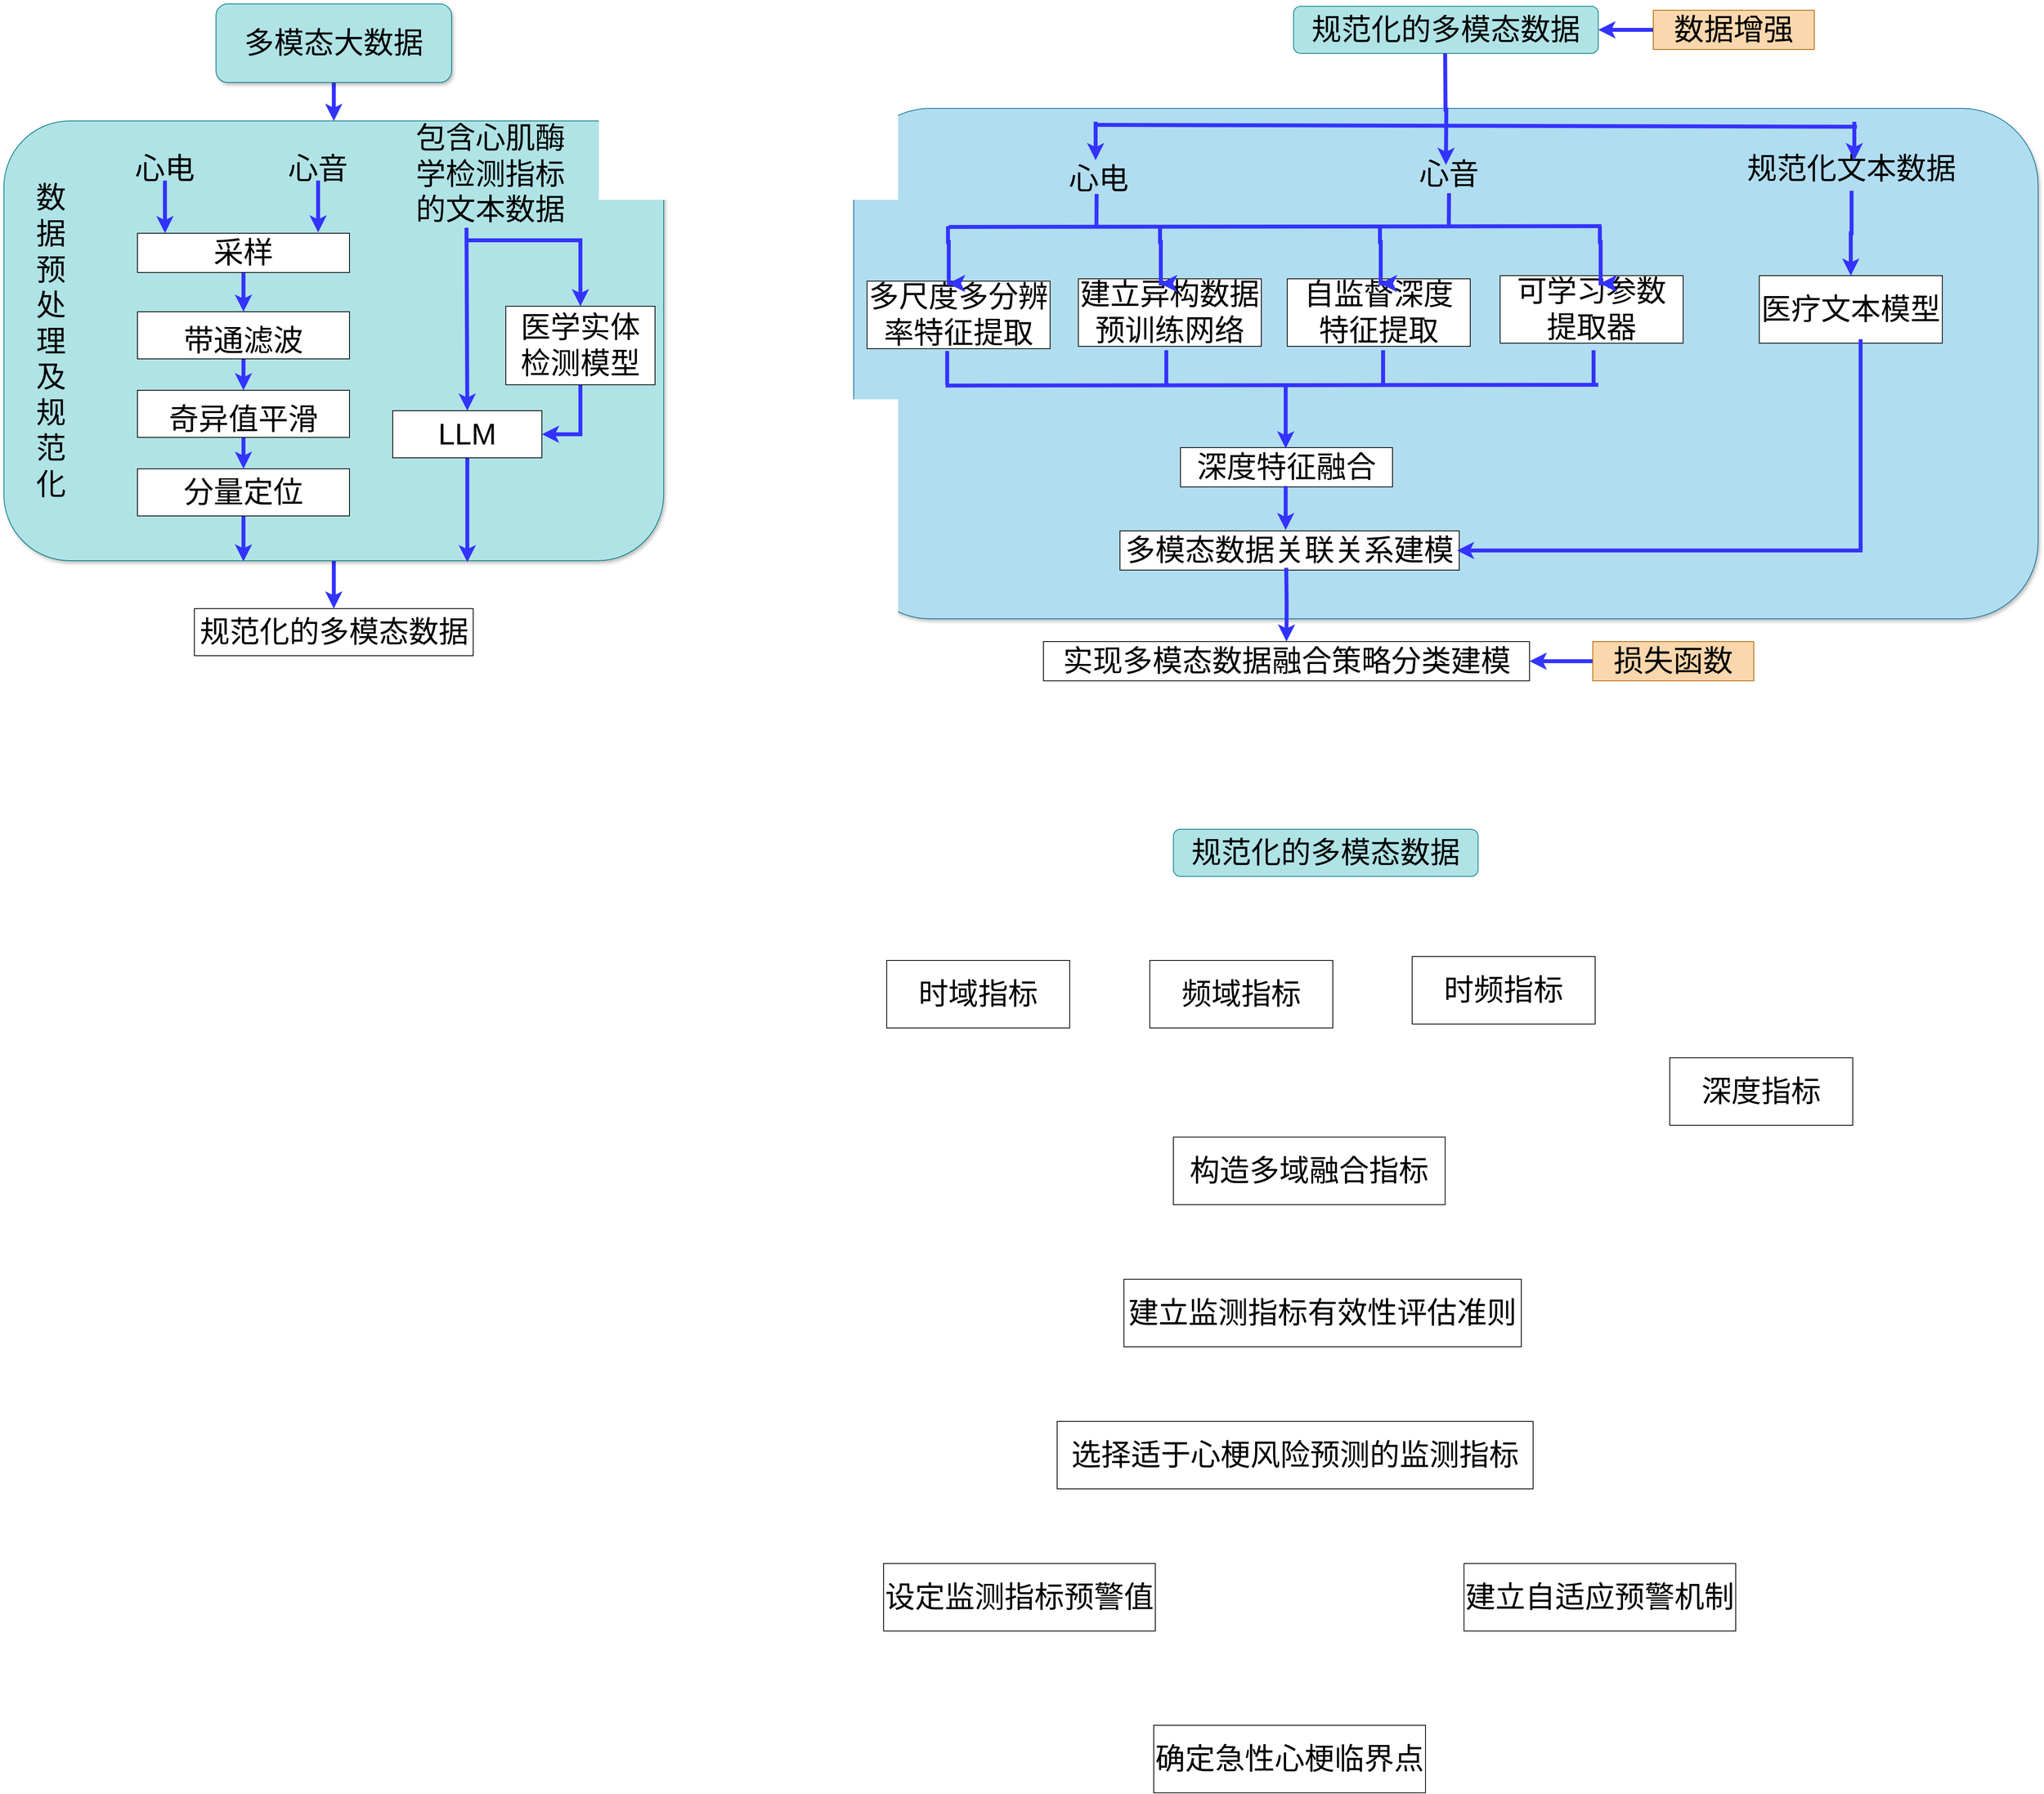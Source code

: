 <mxfile version="26.1.0">
  <diagram name="第 1 页" id="OAlRJvqnH6ILWqZ6ErNl">
    <mxGraphModel dx="3771" dy="1902" grid="0" gridSize="10" guides="1" tooltips="1" connect="1" arrows="1" fold="1" page="1" pageScale="1" pageWidth="3300" pageHeight="4681" math="0" shadow="0">
      <root>
        <mxCell id="0" />
        <mxCell id="1" parent="0" />
        <mxCell id="MN74QJdioJq-juyb9Y6k-40" value="" style="rounded=1;whiteSpace=wrap;html=1;shadow=1;fillColor=#b1ddf0;strokeColor=#10739e;align=center;glass=0;" vertex="1" parent="1">
          <mxGeometry x="1678" y="803" width="1508" height="650" as="geometry" />
        </mxCell>
        <mxCell id="MN74QJdioJq-juyb9Y6k-32" style="edgeStyle=orthogonalEdgeStyle;rounded=0;orthogonalLoop=1;jettySize=auto;html=1;entryX=0.5;entryY=0;entryDx=0;entryDy=0;strokeWidth=5;strokeColor=#3333FF;" edge="1" parent="1" source="MN74QJdioJq-juyb9Y6k-1" target="MN74QJdioJq-juyb9Y6k-2">
          <mxGeometry relative="1" as="geometry" />
        </mxCell>
        <mxCell id="MN74QJdioJq-juyb9Y6k-1" value="&lt;font style=&quot;font-size: 38px;&quot;&gt;多模态大数据&lt;/font&gt;" style="rounded=1;whiteSpace=wrap;html=1;shadow=1;fillColor=#b0e3e6;strokeColor=#0e8088;align=center;glass=0;" vertex="1" parent="1">
          <mxGeometry x="866" y="670" width="300" height="100" as="geometry" />
        </mxCell>
        <mxCell id="MN74QJdioJq-juyb9Y6k-31" style="edgeStyle=orthogonalEdgeStyle;rounded=0;orthogonalLoop=1;jettySize=auto;html=1;entryX=0.5;entryY=0;entryDx=0;entryDy=0;strokeWidth=5;strokeColor=#3333FF;" edge="1" parent="1" source="MN74QJdioJq-juyb9Y6k-2" target="MN74QJdioJq-juyb9Y6k-28">
          <mxGeometry relative="1" as="geometry" />
        </mxCell>
        <mxCell id="MN74QJdioJq-juyb9Y6k-2" value="" style="rounded=1;whiteSpace=wrap;html=1;shadow=1;fillColor=#b0e3e6;strokeColor=#0e8088;align=center;glass=0;" vertex="1" parent="1">
          <mxGeometry x="596" y="819" width="840" height="560" as="geometry" />
        </mxCell>
        <mxCell id="MN74QJdioJq-juyb9Y6k-3" value="&lt;font style=&quot;font-size: 38px;&quot;&gt;心电&lt;/font&gt;" style="text;html=1;align=center;verticalAlign=middle;whiteSpace=wrap;rounded=0;" vertex="1" parent="1">
          <mxGeometry x="756" y="865" width="90" height="30" as="geometry" />
        </mxCell>
        <mxCell id="MN74QJdioJq-juyb9Y6k-4" value="&lt;font style=&quot;font-size: 38px;&quot;&gt;心音&lt;/font&gt;" style="text;html=1;align=center;verticalAlign=middle;whiteSpace=wrap;rounded=0;" vertex="1" parent="1">
          <mxGeometry x="951" y="865" width="90" height="30" as="geometry" />
        </mxCell>
        <mxCell id="MN74QJdioJq-juyb9Y6k-26" style="edgeStyle=orthogonalEdgeStyle;rounded=0;orthogonalLoop=1;jettySize=auto;html=1;entryX=0.5;entryY=0;entryDx=0;entryDy=0;strokeWidth=5;strokeColor=#3333FF;" edge="1" parent="1" target="MN74QJdioJq-juyb9Y6k-23">
          <mxGeometry relative="1" as="geometry">
            <mxPoint x="1185" y="965" as="sourcePoint" />
            <mxPoint x="1185" y="1148" as="targetPoint" />
          </mxGeometry>
        </mxCell>
        <mxCell id="MN74QJdioJq-juyb9Y6k-5" value="&lt;font style=&quot;font-size: 38px;&quot;&gt;包含心肌酶学检测指标的文本数据&lt;/font&gt;" style="text;html=1;align=center;verticalAlign=middle;whiteSpace=wrap;rounded=0;" vertex="1" parent="1">
          <mxGeometry x="1102" y="827" width="227" height="120" as="geometry" />
        </mxCell>
        <mxCell id="MN74QJdioJq-juyb9Y6k-9" value="&lt;font face=&quot;Helvetica&quot; style=&quot;font-size: 38px;&quot;&gt;数据预处理及规范化&lt;/font&gt;" style="text;html=1;align=center;verticalAlign=middle;whiteSpace=wrap;rounded=0;" vertex="1" parent="1">
          <mxGeometry x="626" y="900" width="60" height="400" as="geometry" />
        </mxCell>
        <mxCell id="MN74QJdioJq-juyb9Y6k-18" style="edgeStyle=orthogonalEdgeStyle;rounded=0;orthogonalLoop=1;jettySize=auto;html=1;entryX=0.5;entryY=0;entryDx=0;entryDy=0;strokeWidth=5;strokeColor=#3333FF;" edge="1" parent="1" source="MN74QJdioJq-juyb9Y6k-10" target="MN74QJdioJq-juyb9Y6k-11">
          <mxGeometry relative="1" as="geometry" />
        </mxCell>
        <mxCell id="MN74QJdioJq-juyb9Y6k-10" value="&lt;font style=&quot;font-size: 38px;&quot;&gt;采样&lt;/font&gt;" style="rounded=0;whiteSpace=wrap;html=1;" vertex="1" parent="1">
          <mxGeometry x="766" y="962" width="270" height="50" as="geometry" />
        </mxCell>
        <mxCell id="MN74QJdioJq-juyb9Y6k-19" style="edgeStyle=orthogonalEdgeStyle;rounded=0;orthogonalLoop=1;jettySize=auto;html=1;entryX=0.5;entryY=0;entryDx=0;entryDy=0;strokeWidth=5;strokeColor=#3333FF;" edge="1" parent="1" source="MN74QJdioJq-juyb9Y6k-11" target="MN74QJdioJq-juyb9Y6k-12">
          <mxGeometry relative="1" as="geometry" />
        </mxCell>
        <mxCell id="MN74QJdioJq-juyb9Y6k-11" value="&lt;br&gt;&lt;div&gt;&lt;font style=&quot;font-size: 38px;&quot;&gt;带通滤波&lt;/font&gt;&lt;/div&gt;" style="rounded=0;whiteSpace=wrap;html=1;" vertex="1" parent="1">
          <mxGeometry x="766" y="1062" width="270" height="60" as="geometry" />
        </mxCell>
        <mxCell id="MN74QJdioJq-juyb9Y6k-21" style="edgeStyle=orthogonalEdgeStyle;rounded=0;orthogonalLoop=1;jettySize=auto;html=1;entryX=0.5;entryY=0;entryDx=0;entryDy=0;strokeWidth=5;strokeColor=#3333FF;" edge="1" parent="1" source="MN74QJdioJq-juyb9Y6k-12" target="MN74QJdioJq-juyb9Y6k-13">
          <mxGeometry relative="1" as="geometry" />
        </mxCell>
        <mxCell id="MN74QJdioJq-juyb9Y6k-12" value="&lt;br&gt;&lt;div&gt;&lt;font style=&quot;font-size: 38px;&quot;&gt;奇异值平滑&lt;/font&gt;&lt;/div&gt;" style="rounded=0;whiteSpace=wrap;html=1;" vertex="1" parent="1">
          <mxGeometry x="766" y="1162" width="270" height="60" as="geometry" />
        </mxCell>
        <mxCell id="MN74QJdioJq-juyb9Y6k-29" style="edgeStyle=orthogonalEdgeStyle;rounded=0;orthogonalLoop=1;jettySize=auto;html=1;strokeWidth=5;strokeColor=#3333FF;" edge="1" parent="1" source="MN74QJdioJq-juyb9Y6k-13">
          <mxGeometry relative="1" as="geometry">
            <mxPoint x="901" y="1380" as="targetPoint" />
          </mxGeometry>
        </mxCell>
        <mxCell id="MN74QJdioJq-juyb9Y6k-13" value="&lt;div&gt;&lt;font style=&quot;font-size: 38px;&quot;&gt;分量定位&lt;/font&gt;&lt;/div&gt;" style="rounded=0;whiteSpace=wrap;html=1;" vertex="1" parent="1">
          <mxGeometry x="766" y="1262" width="270" height="60" as="geometry" />
        </mxCell>
        <mxCell id="MN74QJdioJq-juyb9Y6k-16" style="edgeStyle=orthogonalEdgeStyle;rounded=0;orthogonalLoop=1;jettySize=auto;html=1;entryX=0.13;entryY=0;entryDx=0;entryDy=0;entryPerimeter=0;strokeWidth=5;strokeColor=#3333FF;" edge="1" parent="1" source="MN74QJdioJq-juyb9Y6k-3" target="MN74QJdioJq-juyb9Y6k-10">
          <mxGeometry relative="1" as="geometry" />
        </mxCell>
        <mxCell id="MN74QJdioJq-juyb9Y6k-17" style="edgeStyle=orthogonalEdgeStyle;rounded=0;orthogonalLoop=1;jettySize=auto;html=1;entryX=0.852;entryY=-0.02;entryDx=0;entryDy=0;entryPerimeter=0;strokeWidth=5;strokeColor=#3333FF;" edge="1" parent="1" source="MN74QJdioJq-juyb9Y6k-4" target="MN74QJdioJq-juyb9Y6k-10">
          <mxGeometry relative="1" as="geometry" />
        </mxCell>
        <mxCell id="MN74QJdioJq-juyb9Y6k-27" style="edgeStyle=orthogonalEdgeStyle;rounded=0;orthogonalLoop=1;jettySize=auto;html=1;entryX=1;entryY=0.5;entryDx=0;entryDy=0;strokeWidth=5;strokeColor=#3333FF;" edge="1" parent="1" source="MN74QJdioJq-juyb9Y6k-22" target="MN74QJdioJq-juyb9Y6k-23">
          <mxGeometry relative="1" as="geometry" />
        </mxCell>
        <mxCell id="MN74QJdioJq-juyb9Y6k-22" value="&lt;font style=&quot;font-size: 38px;&quot;&gt;医学实体检测模型&lt;/font&gt;" style="rounded=0;whiteSpace=wrap;html=1;" vertex="1" parent="1">
          <mxGeometry x="1235" y="1055" width="190" height="100" as="geometry" />
        </mxCell>
        <mxCell id="MN74QJdioJq-juyb9Y6k-30" style="edgeStyle=orthogonalEdgeStyle;rounded=0;orthogonalLoop=1;jettySize=auto;html=1;strokeWidth=5;strokeColor=#3333FF;" edge="1" parent="1" source="MN74QJdioJq-juyb9Y6k-23">
          <mxGeometry relative="1" as="geometry">
            <mxPoint x="1186" y="1381" as="targetPoint" />
          </mxGeometry>
        </mxCell>
        <mxCell id="MN74QJdioJq-juyb9Y6k-23" value="&lt;font style=&quot;font-size: 38px;&quot;&gt;LLM&lt;/font&gt;" style="rounded=0;whiteSpace=wrap;html=1;" vertex="1" parent="1">
          <mxGeometry x="1091" y="1188" width="190" height="60" as="geometry" />
        </mxCell>
        <mxCell id="MN74QJdioJq-juyb9Y6k-24" style="edgeStyle=orthogonalEdgeStyle;rounded=0;orthogonalLoop=1;jettySize=auto;html=1;entryX=0.5;entryY=0;entryDx=0;entryDy=0;strokeWidth=5;strokeColor=#3333FF;" edge="1" parent="1" target="MN74QJdioJq-juyb9Y6k-22">
          <mxGeometry relative="1" as="geometry">
            <mxPoint x="1185.0" y="955" as="sourcePoint" />
            <mxPoint x="1301" y="1038" as="targetPoint" />
            <Array as="points">
              <mxPoint x="1185" y="971" />
              <mxPoint x="1330" y="971" />
            </Array>
          </mxGeometry>
        </mxCell>
        <mxCell id="MN74QJdioJq-juyb9Y6k-28" value="&lt;div&gt;&lt;font style=&quot;font-size: 38px;&quot;&gt;规范化的多模态数据&lt;/font&gt;&lt;/div&gt;" style="rounded=0;whiteSpace=wrap;html=1;" vertex="1" parent="1">
          <mxGeometry x="838.5" y="1440" width="355" height="60" as="geometry" />
        </mxCell>
        <mxCell id="MN74QJdioJq-juyb9Y6k-36" value="&lt;span style=&quot;font-size: 38px;&quot;&gt;规范化的多模态数据&lt;/span&gt;" style="rounded=1;whiteSpace=wrap;html=1;fillColor=#b0e3e6;strokeColor=#0e8088;" vertex="1" parent="1">
          <mxGeometry x="2238" y="673" width="388" height="60" as="geometry" />
        </mxCell>
        <mxCell id="MN74QJdioJq-juyb9Y6k-37" value="&lt;font style=&quot;font-size: 38px;&quot;&gt;心电&lt;/font&gt;" style="text;html=1;align=center;verticalAlign=middle;whiteSpace=wrap;rounded=0;" vertex="1" parent="1">
          <mxGeometry x="1945" y="878" width="90" height="30" as="geometry" />
        </mxCell>
        <mxCell id="MN74QJdioJq-juyb9Y6k-38" value="&lt;font style=&quot;font-size: 38px;&quot;&gt;心音&lt;/font&gt;" style="text;html=1;align=center;verticalAlign=middle;whiteSpace=wrap;rounded=0;" vertex="1" parent="1">
          <mxGeometry x="2391" y="872" width="90" height="30" as="geometry" />
        </mxCell>
        <mxCell id="MN74QJdioJq-juyb9Y6k-47" style="edgeStyle=orthogonalEdgeStyle;rounded=0;orthogonalLoop=1;jettySize=auto;html=1;entryX=0.5;entryY=0;entryDx=0;entryDy=0;strokeWidth=5;strokeColor=#3333FF;" edge="1" parent="1" source="MN74QJdioJq-juyb9Y6k-39" target="MN74QJdioJq-juyb9Y6k-45">
          <mxGeometry relative="1" as="geometry" />
        </mxCell>
        <mxCell id="MN74QJdioJq-juyb9Y6k-39" value="&lt;font style=&quot;font-size: 38px;&quot;&gt;规范化文本数据&lt;/font&gt;" style="text;html=1;align=center;verticalAlign=middle;whiteSpace=wrap;rounded=0;" vertex="1" parent="1">
          <mxGeometry x="2805" y="852" width="287" height="56" as="geometry" />
        </mxCell>
        <mxCell id="MN74QJdioJq-juyb9Y6k-41" value="&lt;font style=&quot;font-size: 38px;&quot;&gt;多尺度多分辨率特征提取&lt;/font&gt;" style="rounded=0;whiteSpace=wrap;html=1;" vertex="1" parent="1">
          <mxGeometry x="1695" y="1023" width="233" height="86" as="geometry" />
        </mxCell>
        <mxCell id="MN74QJdioJq-juyb9Y6k-42" value="&lt;font style=&quot;font-size: 38px;&quot;&gt;建立异构数据预训练网络&lt;/font&gt;" style="rounded=0;whiteSpace=wrap;html=1;" vertex="1" parent="1">
          <mxGeometry x="1964" y="1020" width="233" height="86" as="geometry" />
        </mxCell>
        <mxCell id="MN74QJdioJq-juyb9Y6k-43" value="&lt;font style=&quot;font-size: 38px;&quot;&gt;自监督深度&lt;/font&gt;&lt;div&gt;&lt;font style=&quot;font-size: 38px;&quot;&gt;特征提取&lt;/font&gt;&lt;/div&gt;" style="rounded=0;whiteSpace=wrap;html=1;" vertex="1" parent="1">
          <mxGeometry x="2230" y="1020" width="233" height="86" as="geometry" />
        </mxCell>
        <mxCell id="MN74QJdioJq-juyb9Y6k-48" value="" style="endArrow=none;html=1;rounded=0;strokeWidth=5;strokeColor=#3333FF;entryX=0.847;entryY=0.036;entryDx=0;entryDy=0;entryPerimeter=0;" edge="1" parent="1" target="MN74QJdioJq-juyb9Y6k-40">
          <mxGeometry width="50" height="50" relative="1" as="geometry">
            <mxPoint x="1985" y="824" as="sourcePoint" />
            <mxPoint x="2834" y="823" as="targetPoint" />
          </mxGeometry>
        </mxCell>
        <mxCell id="MN74QJdioJq-juyb9Y6k-44" value="&lt;span style=&quot;font-size: 38px;&quot;&gt;可学习参数&lt;/span&gt;&lt;div&gt;&lt;span style=&quot;font-size: 38px;&quot;&gt;提取器&lt;/span&gt;&lt;/div&gt;" style="rounded=0;whiteSpace=wrap;html=1;" vertex="1" parent="1">
          <mxGeometry x="2501" y="1016" width="233" height="86" as="geometry" />
        </mxCell>
        <mxCell id="MN74QJdioJq-juyb9Y6k-45" value="&lt;span style=&quot;font-size: 38px;&quot;&gt;医疗文本模型&lt;/span&gt;" style="rounded=0;whiteSpace=wrap;html=1;" vertex="1" parent="1">
          <mxGeometry x="2831" y="1016" width="233" height="86" as="geometry" />
        </mxCell>
        <mxCell id="MN74QJdioJq-juyb9Y6k-49" style="edgeStyle=orthogonalEdgeStyle;rounded=0;orthogonalLoop=1;jettySize=auto;html=1;entryX=0.5;entryY=0;entryDx=0;entryDy=0;strokeWidth=5;strokeColor=#3333FF;" edge="1" parent="1">
          <mxGeometry relative="1" as="geometry">
            <mxPoint x="1986" y="820" as="sourcePoint" />
            <mxPoint x="1986" y="869" as="targetPoint" />
          </mxGeometry>
        </mxCell>
        <mxCell id="MN74QJdioJq-juyb9Y6k-50" style="edgeStyle=orthogonalEdgeStyle;rounded=0;orthogonalLoop=1;jettySize=auto;html=1;entryX=0.5;entryY=0;entryDx=0;entryDy=0;strokeWidth=5;strokeColor=#3333FF;exitX=0.5;exitY=1;exitDx=0;exitDy=0;" edge="1" parent="1">
          <mxGeometry relative="1" as="geometry">
            <mxPoint x="2431" y="733" as="sourcePoint" />
            <mxPoint x="2432" y="875" as="targetPoint" />
          </mxGeometry>
        </mxCell>
        <mxCell id="MN74QJdioJq-juyb9Y6k-53" style="edgeStyle=orthogonalEdgeStyle;rounded=0;orthogonalLoop=1;jettySize=auto;html=1;entryX=0.5;entryY=0;entryDx=0;entryDy=0;strokeWidth=5;strokeColor=#3333FF;" edge="1" parent="1">
          <mxGeometry relative="1" as="geometry">
            <mxPoint x="2952" y="820" as="sourcePoint" />
            <mxPoint x="2952" y="869" as="targetPoint" />
          </mxGeometry>
        </mxCell>
        <mxCell id="MN74QJdioJq-juyb9Y6k-54" value="" style="endArrow=none;html=1;rounded=0;strokeWidth=5;strokeColor=#3333FF;" edge="1" parent="1">
          <mxGeometry width="50" height="50" relative="1" as="geometry">
            <mxPoint x="1799" y="954" as="sourcePoint" />
            <mxPoint x="2630" y="953" as="targetPoint" />
          </mxGeometry>
        </mxCell>
        <mxCell id="MN74QJdioJq-juyb9Y6k-55" style="edgeStyle=orthogonalEdgeStyle;rounded=0;orthogonalLoop=1;jettySize=auto;html=1;entryX=0.5;entryY=0;entryDx=0;entryDy=0;strokeWidth=5;strokeColor=#3333FF;" edge="1" parent="1">
          <mxGeometry relative="1" as="geometry">
            <mxPoint x="2628" y="953" as="sourcePoint" />
            <mxPoint x="2628" y="1026" as="targetPoint" />
            <Array as="points">
              <mxPoint x="2629" y="973" />
            </Array>
          </mxGeometry>
        </mxCell>
        <mxCell id="MN74QJdioJq-juyb9Y6k-56" style="edgeStyle=orthogonalEdgeStyle;rounded=0;orthogonalLoop=1;jettySize=auto;html=1;entryX=0.5;entryY=0;entryDx=0;entryDy=0;strokeWidth=5;strokeColor=#3333FF;" edge="1" parent="1">
          <mxGeometry relative="1" as="geometry">
            <mxPoint x="2348" y="953" as="sourcePoint" />
            <mxPoint x="2348" y="1026" as="targetPoint" />
            <Array as="points">
              <mxPoint x="2349" y="973" />
            </Array>
          </mxGeometry>
        </mxCell>
        <mxCell id="MN74QJdioJq-juyb9Y6k-57" style="edgeStyle=orthogonalEdgeStyle;rounded=0;orthogonalLoop=1;jettySize=auto;html=1;entryX=0.5;entryY=0;entryDx=0;entryDy=0;strokeWidth=5;strokeColor=#3333FF;" edge="1" parent="1">
          <mxGeometry relative="1" as="geometry">
            <mxPoint x="2068" y="953" as="sourcePoint" />
            <mxPoint x="2068" y="1026" as="targetPoint" />
            <Array as="points">
              <mxPoint x="2069" y="973" />
            </Array>
          </mxGeometry>
        </mxCell>
        <mxCell id="MN74QJdioJq-juyb9Y6k-58" style="edgeStyle=orthogonalEdgeStyle;rounded=0;orthogonalLoop=1;jettySize=auto;html=1;entryX=0.5;entryY=0;entryDx=0;entryDy=0;strokeWidth=5;strokeColor=#3333FF;" edge="1" parent="1">
          <mxGeometry relative="1" as="geometry">
            <mxPoint x="1798" y="953" as="sourcePoint" />
            <mxPoint x="1798" y="1026" as="targetPoint" />
            <Array as="points">
              <mxPoint x="1799" y="973" />
            </Array>
          </mxGeometry>
        </mxCell>
        <mxCell id="MN74QJdioJq-juyb9Y6k-59" value="" style="endArrow=none;html=1;rounded=0;strokeWidth=5;strokeColor=#3333FF;" edge="1" parent="1">
          <mxGeometry width="50" height="50" relative="1" as="geometry">
            <mxPoint x="1987.29" y="912" as="sourcePoint" />
            <mxPoint x="1987" y="955" as="targetPoint" />
          </mxGeometry>
        </mxCell>
        <mxCell id="MN74QJdioJq-juyb9Y6k-60" value="" style="endArrow=none;html=1;rounded=0;strokeWidth=5;strokeColor=#3333FF;" edge="1" parent="1">
          <mxGeometry width="50" height="50" relative="1" as="geometry">
            <mxPoint x="2435.95" y="911" as="sourcePoint" />
            <mxPoint x="2435.66" y="954" as="targetPoint" />
          </mxGeometry>
        </mxCell>
        <mxCell id="MN74QJdioJq-juyb9Y6k-61" value="&lt;font style=&quot;font-size: 38px;&quot;&gt;深度特征融合&lt;/font&gt;" style="rounded=0;whiteSpace=wrap;html=1;" vertex="1" parent="1">
          <mxGeometry x="2094" y="1235" width="270" height="50" as="geometry" />
        </mxCell>
        <mxCell id="MN74QJdioJq-juyb9Y6k-62" value="&lt;span style=&quot;font-size: 38px;&quot;&gt;多模态数据关联关系建模&lt;/span&gt;" style="rounded=0;whiteSpace=wrap;html=1;" vertex="1" parent="1">
          <mxGeometry x="2017" y="1341" width="432" height="50" as="geometry" />
        </mxCell>
        <mxCell id="MN74QJdioJq-juyb9Y6k-63" value="" style="endArrow=none;html=1;rounded=0;strokeWidth=5;strokeColor=#3333FF;" edge="1" parent="1">
          <mxGeometry width="50" height="50" relative="1" as="geometry">
            <mxPoint x="1795" y="1156" as="sourcePoint" />
            <mxPoint x="2626" y="1155" as="targetPoint" />
          </mxGeometry>
        </mxCell>
        <mxCell id="MN74QJdioJq-juyb9Y6k-64" value="" style="endArrow=none;html=1;rounded=0;strokeWidth=5;strokeColor=#3333FF;" edge="1" parent="1">
          <mxGeometry width="50" height="50" relative="1" as="geometry">
            <mxPoint x="1797" y="1112" as="sourcePoint" />
            <mxPoint x="1797" y="1155" as="targetPoint" />
          </mxGeometry>
        </mxCell>
        <mxCell id="MN74QJdioJq-juyb9Y6k-65" value="" style="endArrow=none;html=1;rounded=0;strokeWidth=5;strokeColor=#3333FF;" edge="1" parent="1">
          <mxGeometry width="50" height="50" relative="1" as="geometry">
            <mxPoint x="2076" y="1111" as="sourcePoint" />
            <mxPoint x="2076" y="1154" as="targetPoint" />
          </mxGeometry>
        </mxCell>
        <mxCell id="MN74QJdioJq-juyb9Y6k-66" value="" style="endArrow=none;html=1;rounded=0;strokeWidth=5;strokeColor=#3333FF;" edge="1" parent="1">
          <mxGeometry width="50" height="50" relative="1" as="geometry">
            <mxPoint x="2352" y="1111" as="sourcePoint" />
            <mxPoint x="2352" y="1154" as="targetPoint" />
          </mxGeometry>
        </mxCell>
        <mxCell id="MN74QJdioJq-juyb9Y6k-67" value="" style="endArrow=none;html=1;rounded=0;strokeWidth=5;strokeColor=#3333FF;" edge="1" parent="1">
          <mxGeometry width="50" height="50" relative="1" as="geometry">
            <mxPoint x="2620" y="1111" as="sourcePoint" />
            <mxPoint x="2620" y="1154" as="targetPoint" />
          </mxGeometry>
        </mxCell>
        <mxCell id="MN74QJdioJq-juyb9Y6k-68" style="edgeStyle=orthogonalEdgeStyle;rounded=0;orthogonalLoop=1;jettySize=auto;html=1;entryX=0.5;entryY=0;entryDx=0;entryDy=0;strokeWidth=5;strokeColor=#3333FF;" edge="1" parent="1">
          <mxGeometry relative="1" as="geometry">
            <mxPoint x="2228" y="1156" as="sourcePoint" />
            <mxPoint x="2228" y="1236" as="targetPoint" />
          </mxGeometry>
        </mxCell>
        <mxCell id="MN74QJdioJq-juyb9Y6k-69" style="edgeStyle=orthogonalEdgeStyle;rounded=0;orthogonalLoop=1;jettySize=auto;html=1;strokeWidth=5;strokeColor=#3333FF;" edge="1" parent="1">
          <mxGeometry relative="1" as="geometry">
            <mxPoint x="2228" y="1284" as="sourcePoint" />
            <mxPoint x="2228" y="1340" as="targetPoint" />
          </mxGeometry>
        </mxCell>
        <mxCell id="MN74QJdioJq-juyb9Y6k-70" style="edgeStyle=orthogonalEdgeStyle;rounded=0;orthogonalLoop=1;jettySize=auto;html=1;entryX=1;entryY=0.5;entryDx=0;entryDy=0;strokeWidth=5;strokeColor=#3333FF;" edge="1" parent="1">
          <mxGeometry relative="1" as="geometry">
            <mxPoint x="2960" y="1097" as="sourcePoint" />
            <mxPoint x="2446" y="1366.0" as="targetPoint" />
            <Array as="points">
              <mxPoint x="2960" y="1366" />
            </Array>
          </mxGeometry>
        </mxCell>
        <mxCell id="MN74QJdioJq-juyb9Y6k-71" value="&lt;span style=&quot;font-size: 38px;&quot;&gt;实现多模态数据融合策略分类建模&lt;/span&gt;" style="rounded=0;whiteSpace=wrap;html=1;" vertex="1" parent="1">
          <mxGeometry x="1919.5" y="1482" width="619" height="50" as="geometry" />
        </mxCell>
        <mxCell id="MN74QJdioJq-juyb9Y6k-72" style="edgeStyle=orthogonalEdgeStyle;rounded=0;orthogonalLoop=1;jettySize=auto;html=1;strokeWidth=5;strokeColor=#3333FF;entryX=0.5;entryY=0;entryDx=0;entryDy=0;" edge="1" parent="1" target="MN74QJdioJq-juyb9Y6k-71">
          <mxGeometry relative="1" as="geometry">
            <mxPoint x="2228.68" y="1388" as="sourcePoint" />
            <mxPoint x="2228.68" y="1444" as="targetPoint" />
          </mxGeometry>
        </mxCell>
        <mxCell id="MN74QJdioJq-juyb9Y6k-74" style="edgeStyle=orthogonalEdgeStyle;rounded=0;orthogonalLoop=1;jettySize=auto;html=1;entryX=1;entryY=0.5;entryDx=0;entryDy=0;strokeWidth=5;strokeColor=#3333FF;" edge="1" parent="1" source="MN74QJdioJq-juyb9Y6k-73" target="MN74QJdioJq-juyb9Y6k-36">
          <mxGeometry relative="1" as="geometry" />
        </mxCell>
        <mxCell id="MN74QJdioJq-juyb9Y6k-73" value="&lt;span style=&quot;font-size: 38px;&quot;&gt;数据增强&lt;/span&gt;" style="rounded=0;whiteSpace=wrap;html=1;fillColor=#fad7ac;strokeColor=#b46504;" vertex="1" parent="1">
          <mxGeometry x="2696" y="678" width="205" height="50" as="geometry" />
        </mxCell>
        <mxCell id="MN74QJdioJq-juyb9Y6k-76" style="edgeStyle=orthogonalEdgeStyle;rounded=0;orthogonalLoop=1;jettySize=auto;html=1;entryX=1;entryY=0.5;entryDx=0;entryDy=0;strokeColor=#3333FF;strokeWidth=5;" edge="1" parent="1" source="MN74QJdioJq-juyb9Y6k-75" target="MN74QJdioJq-juyb9Y6k-71">
          <mxGeometry relative="1" as="geometry" />
        </mxCell>
        <mxCell id="MN74QJdioJq-juyb9Y6k-75" value="&lt;span style=&quot;font-size: 38px;&quot;&gt;损失函数&lt;/span&gt;" style="rounded=0;whiteSpace=wrap;html=1;fillColor=#fad7ac;strokeColor=#b46504;" vertex="1" parent="1">
          <mxGeometry x="2619" y="1482" width="205" height="50" as="geometry" />
        </mxCell>
        <mxCell id="MN74QJdioJq-juyb9Y6k-77" value="&lt;span style=&quot;font-size: 38px;&quot;&gt;规范化的多模态数据&lt;/span&gt;" style="rounded=1;whiteSpace=wrap;html=1;fillColor=#b0e3e6;strokeColor=#0e8088;" vertex="1" parent="1">
          <mxGeometry x="2085" y="1721" width="388" height="60" as="geometry" />
        </mxCell>
        <mxCell id="MN74QJdioJq-juyb9Y6k-78" value="&lt;font style=&quot;font-size: 38px;&quot;&gt;时域指标&lt;/font&gt;" style="rounded=0;whiteSpace=wrap;html=1;" vertex="1" parent="1">
          <mxGeometry x="1720" y="1888" width="233" height="86" as="geometry" />
        </mxCell>
        <mxCell id="MN74QJdioJq-juyb9Y6k-79" value="&lt;font style=&quot;font-size: 38px;&quot;&gt;频域指标&lt;/font&gt;" style="rounded=0;whiteSpace=wrap;html=1;" vertex="1" parent="1">
          <mxGeometry x="2055" y="1888" width="233" height="86" as="geometry" />
        </mxCell>
        <mxCell id="MN74QJdioJq-juyb9Y6k-80" value="&lt;font style=&quot;font-size: 38px;&quot;&gt;时频指标&lt;/font&gt;" style="rounded=0;whiteSpace=wrap;html=1;" vertex="1" parent="1">
          <mxGeometry x="2389" y="1883" width="233" height="86" as="geometry" />
        </mxCell>
        <mxCell id="MN74QJdioJq-juyb9Y6k-81" value="&lt;font style=&quot;font-size: 38px;&quot;&gt;深度指标&lt;/font&gt;" style="rounded=0;whiteSpace=wrap;html=1;" vertex="1" parent="1">
          <mxGeometry x="2717" y="2012" width="233" height="86" as="geometry" />
        </mxCell>
        <mxCell id="MN74QJdioJq-juyb9Y6k-82" value="&lt;font style=&quot;font-size: 38px;&quot;&gt;构造多域融合指标&lt;/font&gt;" style="rounded=0;whiteSpace=wrap;html=1;" vertex="1" parent="1">
          <mxGeometry x="2085" y="2113" width="346" height="86" as="geometry" />
        </mxCell>
        <mxCell id="MN74QJdioJq-juyb9Y6k-83" value="&lt;font style=&quot;font-size: 38px;&quot;&gt;建立监测指标有效性评估准则&lt;/font&gt;" style="rounded=0;whiteSpace=wrap;html=1;" vertex="1" parent="1">
          <mxGeometry x="2022" y="2294" width="506" height="86" as="geometry" />
        </mxCell>
        <mxCell id="MN74QJdioJq-juyb9Y6k-84" value="&lt;font style=&quot;font-size: 38px;&quot;&gt;选择适于心梗风险预测的监测指标&lt;/font&gt;" style="rounded=0;whiteSpace=wrap;html=1;" vertex="1" parent="1">
          <mxGeometry x="1937" y="2475" width="606" height="86" as="geometry" />
        </mxCell>
        <mxCell id="MN74QJdioJq-juyb9Y6k-85" value="&lt;font style=&quot;font-size: 38px;&quot;&gt;设定监测指标预警值&lt;/font&gt;" style="rounded=0;whiteSpace=wrap;html=1;" vertex="1" parent="1">
          <mxGeometry x="1716" y="2656" width="346" height="86" as="geometry" />
        </mxCell>
        <mxCell id="MN74QJdioJq-juyb9Y6k-86" value="&lt;font style=&quot;font-size: 38px;&quot;&gt;建立自适应预警机制&lt;/font&gt;" style="rounded=0;whiteSpace=wrap;html=1;" vertex="1" parent="1">
          <mxGeometry x="2455" y="2656" width="346" height="86" as="geometry" />
        </mxCell>
        <mxCell id="MN74QJdioJq-juyb9Y6k-87" value="&lt;font style=&quot;font-size: 38px;&quot;&gt;确定急性心梗临界点&lt;/font&gt;" style="rounded=0;whiteSpace=wrap;html=1;" vertex="1" parent="1">
          <mxGeometry x="2060" y="2862" width="346" height="86" as="geometry" />
        </mxCell>
      </root>
    </mxGraphModel>
  </diagram>
</mxfile>
